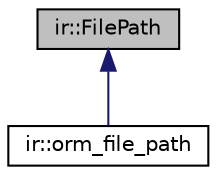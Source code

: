 digraph "ir::FilePath"
{
 // LATEX_PDF_SIZE
  edge [fontname="Helvetica",fontsize="10",labelfontname="Helvetica",labelfontsize="10"];
  node [fontname="Helvetica",fontsize="10",shape=record];
  Node1 [label="ir::FilePath",height=0.2,width=0.4,color="black", fillcolor="grey75", style="filled", fontcolor="black",tooltip="file path with associated parent directory information"];
  Node1 -> Node2 [dir="back",color="midnightblue",fontsize="10",style="solid",fontname="Helvetica"];
  Node2 [label="ir::orm_file_path",height=0.2,width=0.4,color="black", fillcolor="white", style="filled",URL="$structir_1_1orm__file__path.html",tooltip=" "];
}
